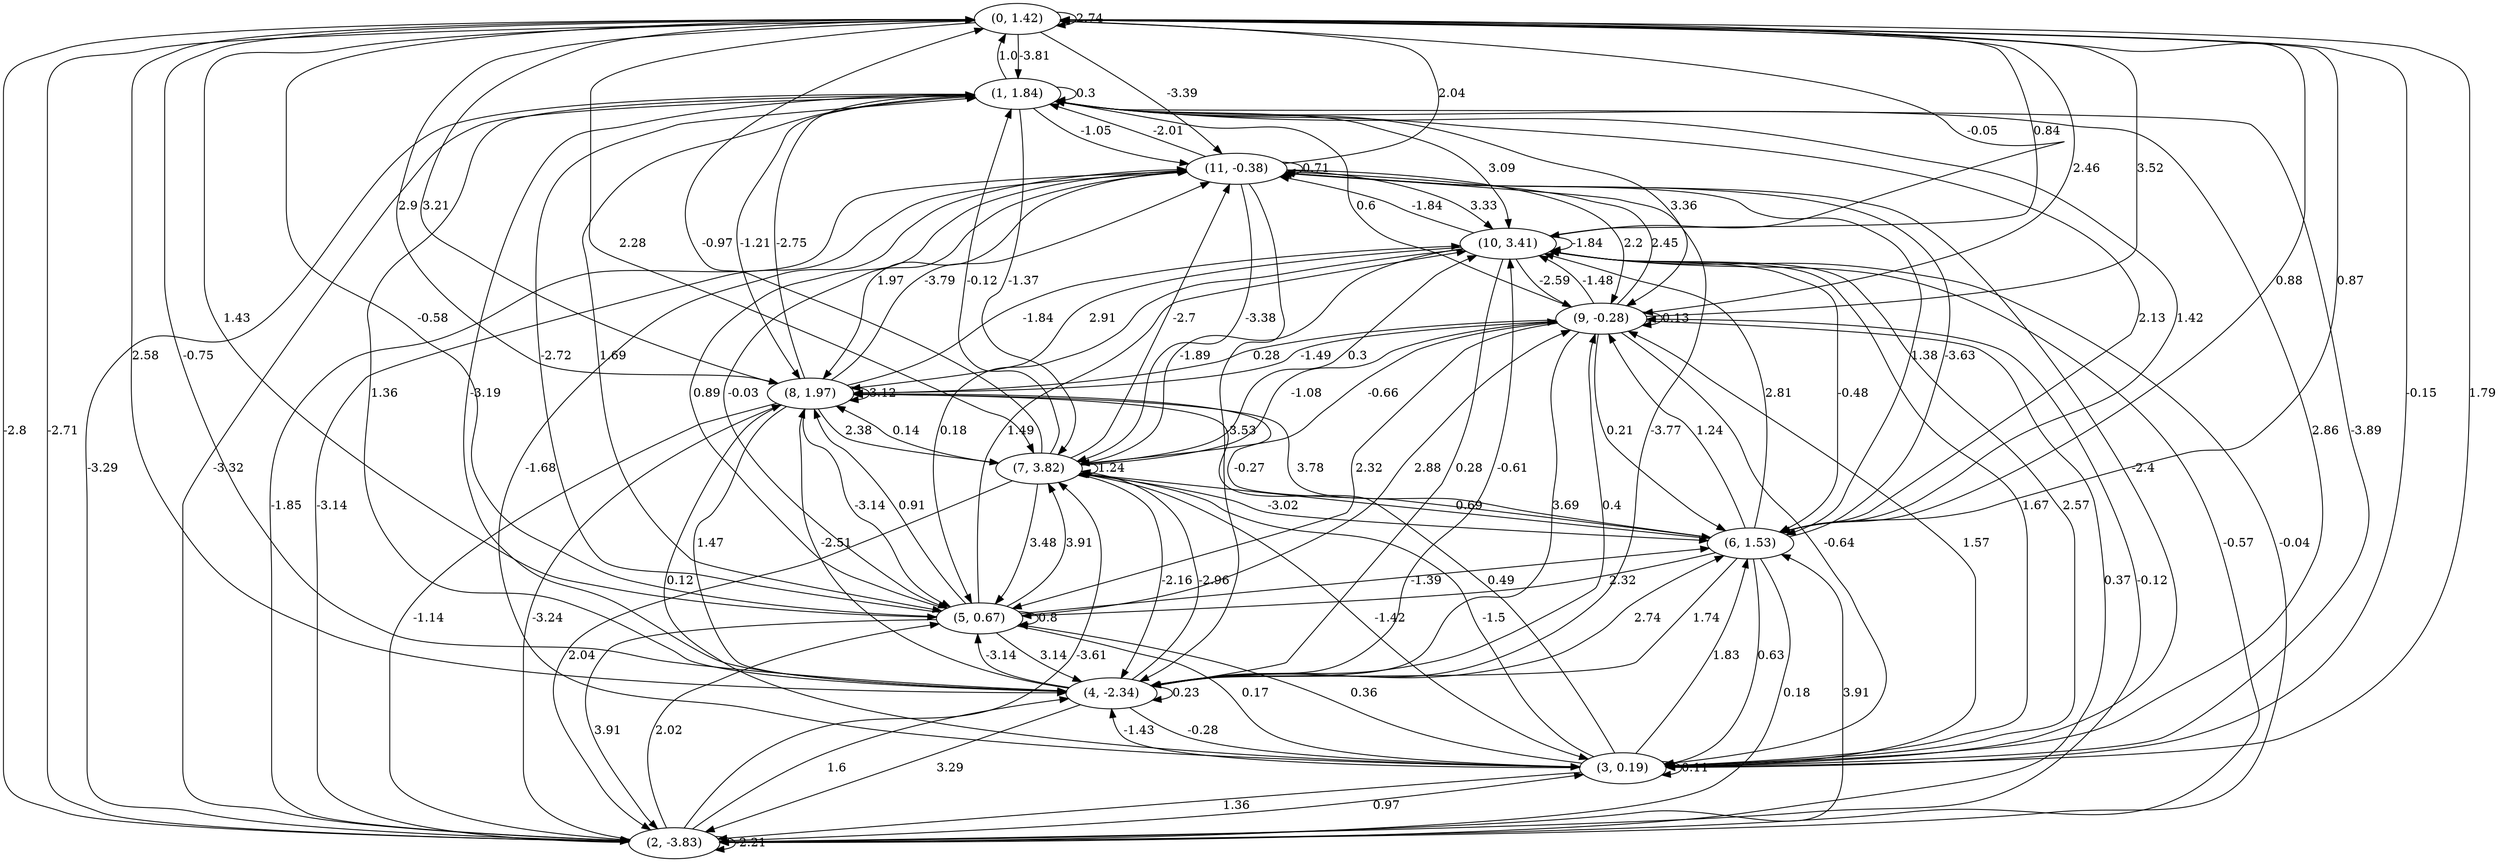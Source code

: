 digraph {
    0 [ label = "(0, 1.42)" ]
    1 [ label = "(1, 1.84)" ]
    2 [ label = "(2, -3.83)" ]
    3 [ label = "(3, 0.19)" ]
    4 [ label = "(4, -2.34)" ]
    5 [ label = "(5, 0.67)" ]
    6 [ label = "(6, 1.53)" ]
    7 [ label = "(7, 3.82)" ]
    8 [ label = "(8, 1.97)" ]
    9 [ label = "(9, -0.28)" ]
    10 [ label = "(10, 3.41)" ]
    11 [ label = "(11, -0.38)" ]
    0 -> 0 [ label = "2.74" ]
    1 -> 1 [ label = "0.3" ]
    2 -> 2 [ label = "-2.21" ]
    3 -> 3 [ label = "0.11" ]
    4 -> 4 [ label = "0.23" ]
    5 -> 5 [ label = "0.8" ]
    7 -> 7 [ label = "1.24" ]
    8 -> 8 [ label = "3.12" ]
    9 -> 9 [ label = "0.13" ]
    10 -> 10 [ label = "-1.84" ]
    11 -> 11 [ label = "0.71" ]
    1 -> 0 [ label = "1.0" ]
    2 -> 0 [ label = "-2.71" ]
    3 -> 0 [ label = "1.79" ]
    4 -> 0 [ label = "-0.75" ]
    5 -> 0 [ label = "-0.58" ]
    6 -> 0 [ label = "0.87" ]
    7 -> 0 [ label = "-0.97" ]
    8 -> 0 [ label = "3.21" ]
    9 -> 0 [ label = "3.52" ]
    10 -> 0 [ label = "0.84" ]
    11 -> 0 [ label = "2.04" ]
    0 -> 1 [ label = "-3.81" ]
    2 -> 1 [ label = "-3.32" ]
    3 -> 1 [ label = "-3.89" ]
    4 -> 1 [ label = "1.36" ]
    5 -> 1 [ label = "-2.72" ]
    6 -> 1 [ label = "2.13" ]
    7 -> 1 [ label = "-0.12" ]
    8 -> 1 [ label = "-2.75" ]
    9 -> 1 [ label = "0.6" ]
    11 -> 1 [ label = "-2.01" ]
    0 -> 2 [ label = "-2.8" ]
    1 -> 2 [ label = "-3.29" ]
    3 -> 2 [ label = "1.36" ]
    4 -> 2 [ label = "3.29" ]
    5 -> 2 [ label = "3.91" ]
    6 -> 2 [ label = "0.18" ]
    7 -> 2 [ label = "2.04" ]
    8 -> 2 [ label = "-1.14" ]
    9 -> 2 [ label = "0.37" ]
    10 -> 2 [ label = "-0.57" ]
    11 -> 2 [ label = "-1.85" ]
    0 -> 3 [ label = "-0.15" ]
    1 -> 3 [ label = "2.86" ]
    2 -> 3 [ label = "0.97" ]
    4 -> 3 [ label = "-0.28" ]
    5 -> 3 [ label = "0.17" ]
    6 -> 3 [ label = "0.63" ]
    7 -> 3 [ label = "-1.42" ]
    8 -> 3 [ label = "0.12" ]
    9 -> 3 [ label = "-0.64" ]
    10 -> 3 [ label = "1.67" ]
    11 -> 3 [ label = "-2.4" ]
    0 -> 4 [ label = "2.58" ]
    1 -> 4 [ label = "-3.19" ]
    2 -> 4 [ label = "1.6" ]
    3 -> 4 [ label = "-1.43" ]
    5 -> 4 [ label = "3.14" ]
    6 -> 4 [ label = "1.74" ]
    7 -> 4 [ label = "-2.16" ]
    8 -> 4 [ label = "1.47" ]
    9 -> 4 [ label = "3.69" ]
    10 -> 4 [ label = "0.28" ]
    11 -> 4 [ label = "-3.53" ]
    0 -> 5 [ label = "1.43" ]
    1 -> 5 [ label = "1.69" ]
    2 -> 5 [ label = "2.02" ]
    3 -> 5 [ label = "0.36" ]
    4 -> 5 [ label = "-3.14" ]
    6 -> 5 [ label = "2.32" ]
    7 -> 5 [ label = "3.48" ]
    8 -> 5 [ label = "-3.14" ]
    9 -> 5 [ label = "2.32" ]
    10 -> 5 [ label = "0.18" ]
    11 -> 5 [ label = "-0.03" ]
    0 -> 6 [ label = "0.88" ]
    1 -> 6 [ label = "1.42" ]
    2 -> 6 [ label = "3.91" ]
    3 -> 6 [ label = "1.83" ]
    4 -> 6 [ label = "2.74" ]
    5 -> 6 [ label = "-1.39" ]
    7 -> 6 [ label = "-3.02" ]
    8 -> 6 [ label = "-0.27" ]
    9 -> 6 [ label = "0.21" ]
    10 -> 6 [ label = "-0.48" ]
    11 -> 6 [ label = "1.38" ]
    0 -> 7 [ label = "2.28" ]
    1 -> 7 [ label = "-1.37" ]
    2 -> 7 [ label = "-3.61" ]
    3 -> 7 [ label = "-1.5" ]
    4 -> 7 [ label = "-2.96" ]
    5 -> 7 [ label = "3.91" ]
    6 -> 7 [ label = "0.69" ]
    8 -> 7 [ label = "2.38" ]
    9 -> 7 [ label = "-0.66" ]
    10 -> 7 [ label = "-1.89" ]
    11 -> 7 [ label = "-3.38" ]
    0 -> 8 [ label = "2.9" ]
    1 -> 8 [ label = "-1.21" ]
    2 -> 8 [ label = "-3.24" ]
    3 -> 8 [ label = "0.49" ]
    4 -> 8 [ label = "-2.51" ]
    5 -> 8 [ label = "0.91" ]
    6 -> 8 [ label = "3.78" ]
    7 -> 8 [ label = "0.14" ]
    9 -> 8 [ label = "0.28" ]
    10 -> 8 [ label = "2.91" ]
    11 -> 8 [ label = "1.97" ]
    0 -> 9 [ label = "2.46" ]
    1 -> 9 [ label = "3.36" ]
    2 -> 9 [ label = "-0.12" ]
    3 -> 9 [ label = "1.57" ]
    4 -> 9 [ label = "0.4" ]
    5 -> 9 [ label = "2.88" ]
    6 -> 9 [ label = "1.24" ]
    7 -> 9 [ label = "-1.08" ]
    8 -> 9 [ label = "-1.49" ]
    10 -> 9 [ label = "-2.59" ]
    11 -> 9 [ label = "2.2" ]
    0 -> 10 [ label = "-0.05" ]
    1 -> 10 [ label = "3.09" ]
    2 -> 10 [ label = "-0.04" ]
    3 -> 10 [ label = "2.57" ]
    4 -> 10 [ label = "-0.61" ]
    5 -> 10 [ label = "1.49" ]
    6 -> 10 [ label = "2.81" ]
    7 -> 10 [ label = "0.3" ]
    8 -> 10 [ label = "-1.84" ]
    9 -> 10 [ label = "-1.48" ]
    11 -> 10 [ label = "3.33" ]
    0 -> 11 [ label = "-3.39" ]
    1 -> 11 [ label = "-1.05" ]
    2 -> 11 [ label = "-3.14" ]
    3 -> 11 [ label = "-1.68" ]
    4 -> 11 [ label = "-3.77" ]
    5 -> 11 [ label = "0.89" ]
    6 -> 11 [ label = "-3.63" ]
    7 -> 11 [ label = "-2.7" ]
    8 -> 11 [ label = "-3.79" ]
    9 -> 11 [ label = "2.45" ]
    10 -> 11 [ label = "-1.84" ]
}

